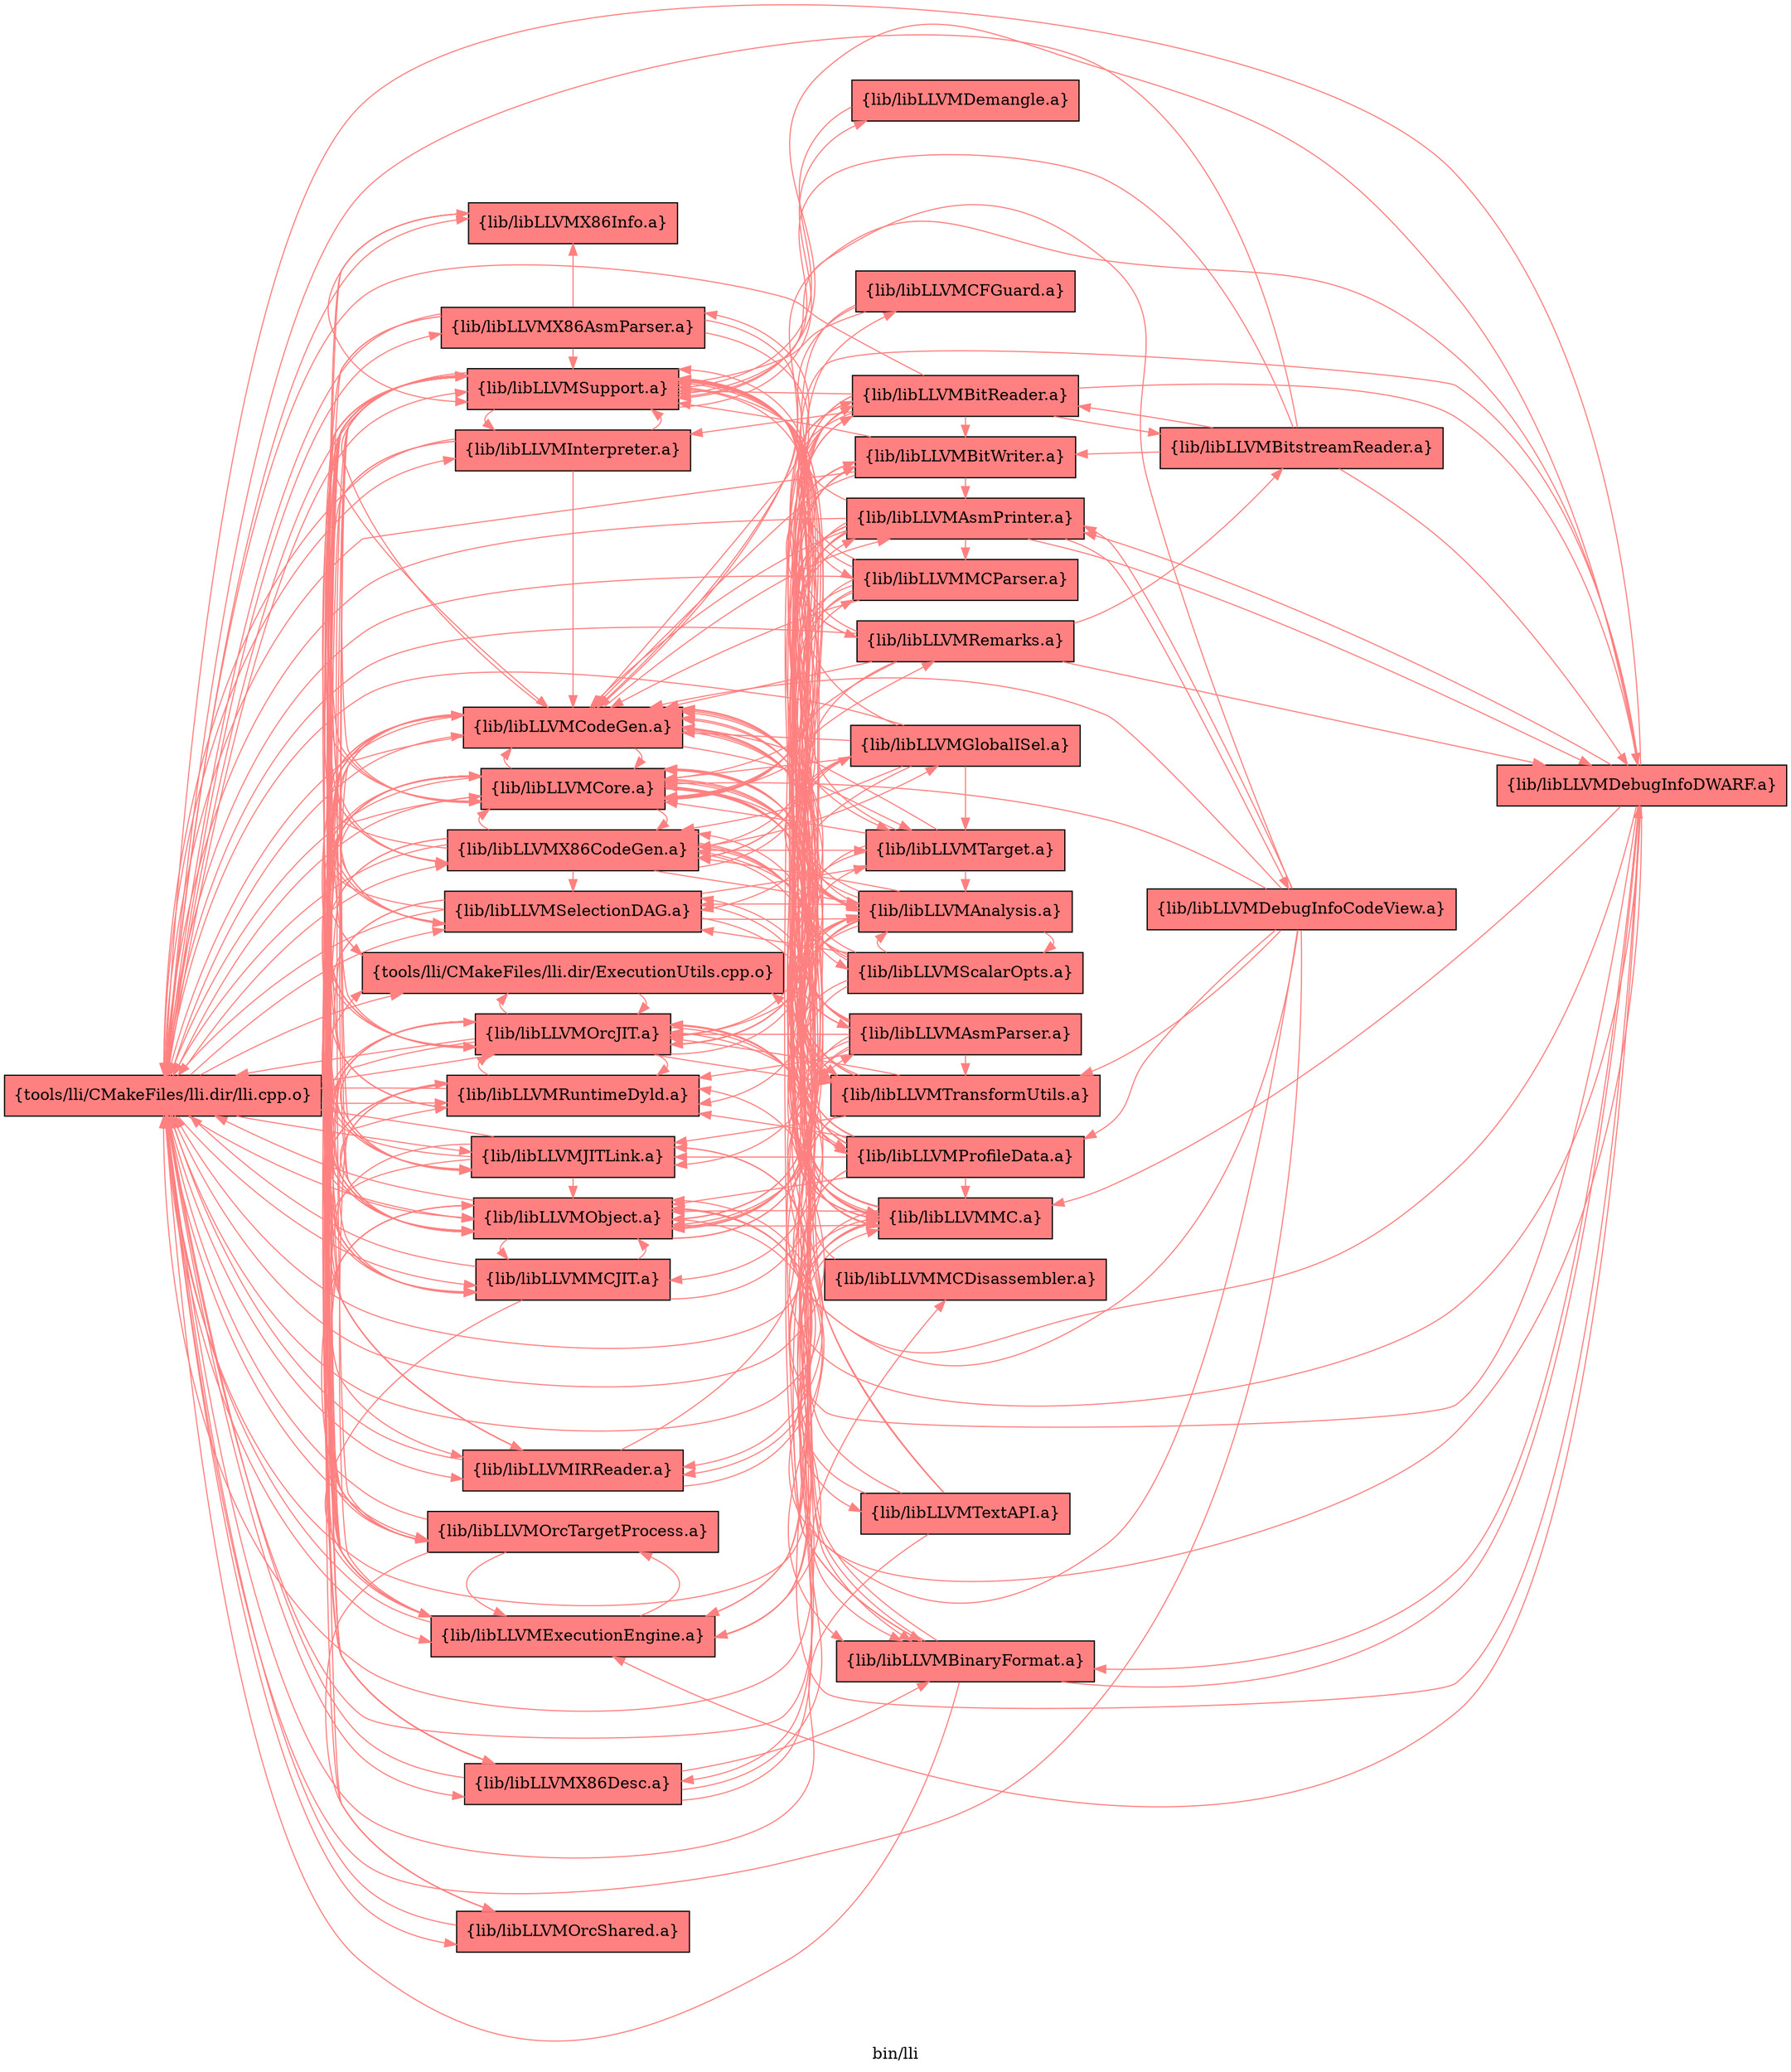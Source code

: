 digraph "bin/lli" {
	label="bin/lli";
	rankdir="LR"
	{ rank=same; Node0x5651e73148c8;  }
	{ rank=same; Node0x5651e731d7e8; Node0x5651e731e6e8; Node0x5651e731ebe8; Node0x5651e73254e8; Node0x5651e731dce8; Node0x5651e731e1e8; Node0x5651e73272e8; Node0x5651e7326e38; Node0x5651e73264d8; Node0x5651e7325ee8; Node0x5651e7325a38; Node0x5651e7325218; Node0x5651e7324638; Node0x5651e73240e8; Node0x5651e7328af8; Node0x5651e7309e28; Node0x5651e730a378; Node0x5651e730a828; Node0x5651e730b228;  }
	{ rank=same; Node0x5651e73268e8; Node0x5651e7324138; Node0x5651e73285a8; Node0x5651e7328058; Node0x5651e731d518; Node0x5651e7325538; Node0x5651e731b498; Node0x5651e73075d8; Node0x5651e7326e88; Node0x5651e731bb78; Node0x5651e7326118; Node0x5651e7321a78; Node0x5651e730b548; Node0x5651e7325bc8; Node0x5651e73083e8; Node0x5651e731c258; Node0x5651e7327888; Node0x5651e730ba98;  }

	Node0x5651e73148c8 [shape=record,shape=box,style=filled,fillcolor="1.000000 0.5 1",group=1,label="{tools/lli/CMakeFiles/lli.dir/lli.cpp.o}"];
	Node0x5651e73148c8 -> Node0x5651e731d7e8[color="1.000000 0.5 1"];
	Node0x5651e73148c8 -> Node0x5651e731e6e8[color="1.000000 0.5 1"];
	Node0x5651e73148c8 -> Node0x5651e731ebe8[color="1.000000 0.5 1"];
	Node0x5651e73148c8 -> Node0x5651e73254e8[color="1.000000 0.5 1"];
	Node0x5651e73148c8 -> Node0x5651e731dce8[color="1.000000 0.5 1"];
	Node0x5651e73148c8 -> Node0x5651e731e1e8[color="1.000000 0.5 1"];
	Node0x5651e73148c8 -> Node0x5651e73272e8[color="1.000000 0.5 1"];
	Node0x5651e73148c8 -> Node0x5651e7326e38[color="1.000000 0.5 1"];
	Node0x5651e73148c8 -> Node0x5651e73264d8[color="1.000000 0.5 1"];
	Node0x5651e73148c8 -> Node0x5651e7325ee8[color="1.000000 0.5 1"];
	Node0x5651e73148c8 -> Node0x5651e7325a38[color="1.000000 0.5 1"];
	Node0x5651e73148c8 -> Node0x5651e7325218[color="1.000000 0.5 1"];
	Node0x5651e73148c8 -> Node0x5651e7324638[color="1.000000 0.5 1"];
	Node0x5651e73148c8 -> Node0x5651e73240e8[color="1.000000 0.5 1"];
	Node0x5651e73148c8 -> Node0x5651e7328af8[color="1.000000 0.5 1"];
	Node0x5651e73148c8 -> Node0x5651e7309e28[color="1.000000 0.5 1"];
	Node0x5651e73148c8 -> Node0x5651e730a378[color="1.000000 0.5 1"];
	Node0x5651e73148c8 -> Node0x5651e730a828[color="1.000000 0.5 1"];
	Node0x5651e73148c8 -> Node0x5651e730b228[color="1.000000 0.5 1"];
	Node0x5651e731d7e8 [shape=record,shape=box,style=filled,fillcolor="1.000000 0.5 1",group=1,label="{tools/lli/CMakeFiles/lli.dir/ExecutionUtils.cpp.o}"];
	Node0x5651e731d7e8 -> Node0x5651e73254e8[color="1.000000 0.5 1"];
	Node0x5651e731d7e8 -> Node0x5651e7328af8[color="1.000000 0.5 1"];
	Node0x5651e731e6e8 [shape=record,shape=box,style=filled,fillcolor="1.000000 0.5 1",group=1,label="{lib/libLLVMCodeGen.a}"];
	Node0x5651e731e6e8 -> Node0x5651e7328af8[color="1.000000 0.5 1"];
	Node0x5651e731e6e8 -> Node0x5651e73148c8[color="1.000000 0.5 1"];
	Node0x5651e731e6e8 -> Node0x5651e731ebe8[color="1.000000 0.5 1"];
	Node0x5651e731e6e8 -> Node0x5651e73268e8[color="1.000000 0.5 1"];
	Node0x5651e731e6e8 -> Node0x5651e7324138[color="1.000000 0.5 1"];
	Node0x5651e731e6e8 -> Node0x5651e73285a8[color="1.000000 0.5 1"];
	Node0x5651e731e6e8 -> Node0x5651e7328058[color="1.000000 0.5 1"];
	Node0x5651e731e6e8 -> Node0x5651e731d518[color="1.000000 0.5 1"];
	Node0x5651e731e6e8 -> Node0x5651e73240e8[color="1.000000 0.5 1"];
	Node0x5651e731e6e8 -> Node0x5651e7309e28[color="1.000000 0.5 1"];
	Node0x5651e731e6e8 -> Node0x5651e7325ee8[color="1.000000 0.5 1"];
	Node0x5651e731e6e8 -> Node0x5651e7325538[color="1.000000 0.5 1"];
	Node0x5651e731e6e8 -> Node0x5651e731b498[color="1.000000 0.5 1"];
	Node0x5651e731ebe8 [shape=record,shape=box,style=filled,fillcolor="1.000000 0.5 1",group=1,label="{lib/libLLVMCore.a}"];
	Node0x5651e731ebe8 -> Node0x5651e73148c8[color="1.000000 0.5 1"];
	Node0x5651e731ebe8 -> Node0x5651e731e6e8[color="1.000000 0.5 1"];
	Node0x5651e731ebe8 -> Node0x5651e7328af8[color="1.000000 0.5 1"];
	Node0x5651e731ebe8 -> Node0x5651e73075d8[color="1.000000 0.5 1"];
	Node0x5651e731ebe8 -> Node0x5651e7326e88[color="1.000000 0.5 1"];
	Node0x5651e731ebe8 -> Node0x5651e731d7e8[color="1.000000 0.5 1"];
	Node0x5651e731ebe8 -> Node0x5651e73268e8[color="1.000000 0.5 1"];
	Node0x5651e731ebe8 -> Node0x5651e73240e8[color="1.000000 0.5 1"];
	Node0x5651e731ebe8 -> Node0x5651e7328058[color="1.000000 0.5 1"];
	Node0x5651e731ebe8 -> Node0x5651e7309e28[color="1.000000 0.5 1"];
	Node0x5651e73254e8 [shape=record,shape=box,style=filled,fillcolor="1.000000 0.5 1",group=1,label="{lib/libLLVMOrcJIT.a}"];
	Node0x5651e73254e8 -> Node0x5651e73148c8[color="1.000000 0.5 1"];
	Node0x5651e73254e8 -> Node0x5651e731ebe8[color="1.000000 0.5 1"];
	Node0x5651e73254e8 -> Node0x5651e731e6e8[color="1.000000 0.5 1"];
	Node0x5651e73254e8 -> Node0x5651e731dce8[color="1.000000 0.5 1"];
	Node0x5651e73254e8 -> Node0x5651e7325ee8[color="1.000000 0.5 1"];
	Node0x5651e73254e8 -> Node0x5651e7328af8[color="1.000000 0.5 1"];
	Node0x5651e73254e8 -> Node0x5651e73264d8[color="1.000000 0.5 1"];
	Node0x5651e73254e8 -> Node0x5651e731d7e8[color="1.000000 0.5 1"];
	Node0x5651e73254e8 -> Node0x5651e7325a38[color="1.000000 0.5 1"];
	Node0x5651e73254e8 -> Node0x5651e73268e8[color="1.000000 0.5 1"];
	Node0x5651e73254e8 -> Node0x5651e7328058[color="1.000000 0.5 1"];
	Node0x5651e73254e8 -> Node0x5651e7324638[color="1.000000 0.5 1"];
	Node0x5651e73254e8 -> Node0x5651e7326e38[color="1.000000 0.5 1"];
	Node0x5651e73254e8 -> Node0x5651e7325218[color="1.000000 0.5 1"];
	Node0x5651e73254e8 -> Node0x5651e731e1e8[color="1.000000 0.5 1"];
	Node0x5651e73254e8 -> Node0x5651e731bb78[color="1.000000 0.5 1"];
	Node0x5651e73254e8 -> Node0x5651e7326118[color="1.000000 0.5 1"];
	Node0x5651e731dce8 [shape=record,shape=box,style=filled,fillcolor="1.000000 0.5 1",group=1,label="{lib/libLLVMExecutionEngine.a}"];
	Node0x5651e731dce8 -> Node0x5651e73148c8[color="1.000000 0.5 1"];
	Node0x5651e731dce8 -> Node0x5651e731ebe8[color="1.000000 0.5 1"];
	Node0x5651e731dce8 -> Node0x5651e731e6e8[color="1.000000 0.5 1"];
	Node0x5651e731dce8 -> Node0x5651e73268e8[color="1.000000 0.5 1"];
	Node0x5651e731dce8 -> Node0x5651e7328af8[color="1.000000 0.5 1"];
	Node0x5651e731dce8 -> Node0x5651e7325ee8[color="1.000000 0.5 1"];
	Node0x5651e731dce8 -> Node0x5651e7325218[color="1.000000 0.5 1"];
	Node0x5651e731dce8 -> Node0x5651e7324638[color="1.000000 0.5 1"];
	Node0x5651e731e1e8 [shape=record,shape=box,style=filled,fillcolor="1.000000 0.5 1",group=1,label="{lib/libLLVMIRReader.a}"];
	Node0x5651e731e1e8 -> Node0x5651e73148c8[color="1.000000 0.5 1"];
	Node0x5651e731e1e8 -> Node0x5651e731e6e8[color="1.000000 0.5 1"];
	Node0x5651e731e1e8 -> Node0x5651e731ebe8[color="1.000000 0.5 1"];
	Node0x5651e731e1e8 -> Node0x5651e7328af8[color="1.000000 0.5 1"];
	Node0x5651e731e1e8 -> Node0x5651e7321a78[color="1.000000 0.5 1"];
	Node0x5651e731e1e8 -> Node0x5651e7326118[color="1.000000 0.5 1"];
	Node0x5651e73272e8 [shape=record,shape=box,style=filled,fillcolor="1.000000 0.5 1",group=1,label="{lib/libLLVMInterpreter.a}"];
	Node0x5651e73272e8 -> Node0x5651e73148c8[color="1.000000 0.5 1"];
	Node0x5651e73272e8 -> Node0x5651e731ebe8[color="1.000000 0.5 1"];
	Node0x5651e73272e8 -> Node0x5651e731dce8[color="1.000000 0.5 1"];
	Node0x5651e73272e8 -> Node0x5651e7328af8[color="1.000000 0.5 1"];
	Node0x5651e73272e8 -> Node0x5651e731e6e8[color="1.000000 0.5 1"];
	Node0x5651e7326e38 [shape=record,shape=box,style=filled,fillcolor="1.000000 0.5 1",group=1,label="{lib/libLLVMJITLink.a}"];
	Node0x5651e7326e38 -> Node0x5651e73148c8[color="1.000000 0.5 1"];
	Node0x5651e7326e38 -> Node0x5651e7328af8[color="1.000000 0.5 1"];
	Node0x5651e7326e38 -> Node0x5651e731d7e8[color="1.000000 0.5 1"];
	Node0x5651e7326e38 -> Node0x5651e731e6e8[color="1.000000 0.5 1"];
	Node0x5651e7326e38 -> Node0x5651e73254e8[color="1.000000 0.5 1"];
	Node0x5651e7326e38 -> Node0x5651e7325ee8[color="1.000000 0.5 1"];
	Node0x5651e7326e38 -> Node0x5651e7325218[color="1.000000 0.5 1"];
	Node0x5651e7326e38 -> Node0x5651e73075d8[color="1.000000 0.5 1"];
	Node0x5651e7326e38 -> Node0x5651e73264d8[color="1.000000 0.5 1"];
	Node0x5651e73264d8 [shape=record,shape=box,style=filled,fillcolor="1.000000 0.5 1",group=1,label="{lib/libLLVMMCJIT.a}"];
	Node0x5651e73264d8 -> Node0x5651e73148c8[color="1.000000 0.5 1"];
	Node0x5651e73264d8 -> Node0x5651e731ebe8[color="1.000000 0.5 1"];
	Node0x5651e73264d8 -> Node0x5651e731dce8[color="1.000000 0.5 1"];
	Node0x5651e73264d8 -> Node0x5651e7325ee8[color="1.000000 0.5 1"];
	Node0x5651e73264d8 -> Node0x5651e7324638[color="1.000000 0.5 1"];
	Node0x5651e73264d8 -> Node0x5651e7328af8[color="1.000000 0.5 1"];
	Node0x5651e73264d8 -> Node0x5651e73285a8[color="1.000000 0.5 1"];
	Node0x5651e7325ee8 [shape=record,shape=box,style=filled,fillcolor="1.000000 0.5 1",group=1,label="{lib/libLLVMObject.a}"];
	Node0x5651e7325ee8 -> Node0x5651e73148c8[color="1.000000 0.5 1"];
	Node0x5651e7325ee8 -> Node0x5651e73264d8[color="1.000000 0.5 1"];
	Node0x5651e7325ee8 -> Node0x5651e7328af8[color="1.000000 0.5 1"];
	Node0x5651e7325ee8 -> Node0x5651e73075d8[color="1.000000 0.5 1"];
	Node0x5651e7325ee8 -> Node0x5651e731e6e8[color="1.000000 0.5 1"];
	Node0x5651e7325ee8 -> Node0x5651e731ebe8[color="1.000000 0.5 1"];
	Node0x5651e7325ee8 -> Node0x5651e73268e8[color="1.000000 0.5 1"];
	Node0x5651e7325ee8 -> Node0x5651e731e1e8[color="1.000000 0.5 1"];
	Node0x5651e7325ee8 -> Node0x5651e7326118[color="1.000000 0.5 1"];
	Node0x5651e7325ee8 -> Node0x5651e730b548[color="1.000000 0.5 1"];
	Node0x5651e7325ee8 -> Node0x5651e7325bc8[color="1.000000 0.5 1"];
	Node0x5651e7325ee8 -> Node0x5651e7324638[color="1.000000 0.5 1"];
	Node0x5651e7325a38 [shape=record,shape=box,style=filled,fillcolor="1.000000 0.5 1",group=1,label="{lib/libLLVMOrcShared.a}"];
	Node0x5651e7325a38 -> Node0x5651e73148c8[color="1.000000 0.5 1"];
	Node0x5651e7325a38 -> Node0x5651e7328af8[color="1.000000 0.5 1"];
	Node0x5651e7325218 [shape=record,shape=box,style=filled,fillcolor="1.000000 0.5 1",group=1,label="{lib/libLLVMOrcTargetProcess.a}"];
	Node0x5651e7325218 -> Node0x5651e7325ee8[color="1.000000 0.5 1"];
	Node0x5651e7325218 -> Node0x5651e7325a38[color="1.000000 0.5 1"];
	Node0x5651e7325218 -> Node0x5651e7328af8[color="1.000000 0.5 1"];
	Node0x5651e7325218 -> Node0x5651e73148c8[color="1.000000 0.5 1"];
	Node0x5651e7325218 -> Node0x5651e731e6e8[color="1.000000 0.5 1"];
	Node0x5651e7325218 -> Node0x5651e731dce8[color="1.000000 0.5 1"];
	Node0x5651e7324638 [shape=record,shape=box,style=filled,fillcolor="1.000000 0.5 1",group=1,label="{lib/libLLVMRuntimeDyld.a}"];
	Node0x5651e7324638 -> Node0x5651e73148c8[color="1.000000 0.5 1"];
	Node0x5651e7324638 -> Node0x5651e73254e8[color="1.000000 0.5 1"];
	Node0x5651e7324638 -> Node0x5651e731ebe8[color="1.000000 0.5 1"];
	Node0x5651e7324638 -> Node0x5651e73264d8[color="1.000000 0.5 1"];
	Node0x5651e7324638 -> Node0x5651e7325ee8[color="1.000000 0.5 1"];
	Node0x5651e7324638 -> Node0x5651e7328af8[color="1.000000 0.5 1"];
	Node0x5651e7324638 -> Node0x5651e731dce8[color="1.000000 0.5 1"];
	Node0x5651e7324638 -> Node0x5651e731e6e8[color="1.000000 0.5 1"];
	Node0x5651e73240e8 [shape=record,shape=box,style=filled,fillcolor="1.000000 0.5 1",group=1,label="{lib/libLLVMSelectionDAG.a}"];
	Node0x5651e73240e8 -> Node0x5651e731e6e8[color="1.000000 0.5 1"];
	Node0x5651e73240e8 -> Node0x5651e7328af8[color="1.000000 0.5 1"];
	Node0x5651e73240e8 -> Node0x5651e731ebe8[color="1.000000 0.5 1"];
	Node0x5651e73240e8 -> Node0x5651e73268e8[color="1.000000 0.5 1"];
	Node0x5651e73240e8 -> Node0x5651e73148c8[color="1.000000 0.5 1"];
	Node0x5651e73240e8 -> Node0x5651e7328058[color="1.000000 0.5 1"];
	Node0x5651e73240e8 -> Node0x5651e7324138[color="1.000000 0.5 1"];
	Node0x5651e73240e8 -> Node0x5651e731dce8[color="1.000000 0.5 1"];
	Node0x5651e73240e8 -> Node0x5651e73285a8[color="1.000000 0.5 1"];
	Node0x5651e73240e8 -> Node0x5651e7325ee8[color="1.000000 0.5 1"];
	Node0x5651e7328af8 [shape=record,shape=box,style=filled,fillcolor="1.000000 0.5 1",group=1,label="{lib/libLLVMSupport.a}"];
	Node0x5651e7328af8 -> Node0x5651e73148c8[color="1.000000 0.5 1"];
	Node0x5651e7328af8 -> Node0x5651e731ebe8[color="1.000000 0.5 1"];
	Node0x5651e7328af8 -> Node0x5651e731e6e8[color="1.000000 0.5 1"];
	Node0x5651e7328af8 -> Node0x5651e7325ee8[color="1.000000 0.5 1"];
	Node0x5651e7328af8 -> Node0x5651e73254e8[color="1.000000 0.5 1"];
	Node0x5651e7328af8 -> Node0x5651e73268e8[color="1.000000 0.5 1"];
	Node0x5651e7328af8 -> Node0x5651e7326e38[color="1.000000 0.5 1"];
	Node0x5651e7328af8 -> Node0x5651e73272e8[color="1.000000 0.5 1"];
	Node0x5651e7328af8 -> Node0x5651e7325218[color="1.000000 0.5 1"];
	Node0x5651e7328af8 -> Node0x5651e73083e8[color="1.000000 0.5 1"];
	Node0x5651e7309e28 [shape=record,shape=box,style=filled,fillcolor="1.000000 0.5 1",group=1,label="{lib/libLLVMX86CodeGen.a}"];
	Node0x5651e7309e28 -> Node0x5651e731e6e8[color="1.000000 0.5 1"];
	Node0x5651e7309e28 -> Node0x5651e731ebe8[color="1.000000 0.5 1"];
	Node0x5651e7309e28 -> Node0x5651e73268e8[color="1.000000 0.5 1"];
	Node0x5651e7309e28 -> Node0x5651e7328af8[color="1.000000 0.5 1"];
	Node0x5651e7309e28 -> Node0x5651e730a828[color="1.000000 0.5 1"];
	Node0x5651e7309e28 -> Node0x5651e730b228[color="1.000000 0.5 1"];
	Node0x5651e7309e28 -> Node0x5651e731b498[color="1.000000 0.5 1"];
	Node0x5651e7309e28 -> Node0x5651e73148c8[color="1.000000 0.5 1"];
	Node0x5651e7309e28 -> Node0x5651e73240e8[color="1.000000 0.5 1"];
	Node0x5651e7309e28 -> Node0x5651e73285a8[color="1.000000 0.5 1"];
	Node0x5651e7309e28 -> Node0x5651e7324138[color="1.000000 0.5 1"];
	Node0x5651e7309e28 -> Node0x5651e731c258[color="1.000000 0.5 1"];
	Node0x5651e7309e28 -> Node0x5651e7327888[color="1.000000 0.5 1"];
	Node0x5651e7309e28 -> Node0x5651e7328058[color="1.000000 0.5 1"];
	Node0x5651e7309e28 -> Node0x5651e7325538[color="1.000000 0.5 1"];
	Node0x5651e7309e28 -> Node0x5651e73254e8[color="1.000000 0.5 1"];
	Node0x5651e730a378 [shape=record,shape=box,style=filled,fillcolor="1.000000 0.5 1",group=1,label="{lib/libLLVMX86AsmParser.a}"];
	Node0x5651e730a378 -> Node0x5651e73148c8[color="1.000000 0.5 1"];
	Node0x5651e730a378 -> Node0x5651e73268e8[color="1.000000 0.5 1"];
	Node0x5651e730a378 -> Node0x5651e7325ee8[color="1.000000 0.5 1"];
	Node0x5651e730a378 -> Node0x5651e7328af8[color="1.000000 0.5 1"];
	Node0x5651e730a378 -> Node0x5651e730a828[color="1.000000 0.5 1"];
	Node0x5651e730a378 -> Node0x5651e730b228[color="1.000000 0.5 1"];
	Node0x5651e730a378 -> Node0x5651e730b548[color="1.000000 0.5 1"];
	Node0x5651e730a828 [shape=record,shape=box,style=filled,fillcolor="1.000000 0.5 1",group=1,label="{lib/libLLVMX86Desc.a}"];
	Node0x5651e730a828 -> Node0x5651e73148c8[color="1.000000 0.5 1"];
	Node0x5651e730a828 -> Node0x5651e731e6e8[color="1.000000 0.5 1"];
	Node0x5651e730a828 -> Node0x5651e73268e8[color="1.000000 0.5 1"];
	Node0x5651e730a828 -> Node0x5651e7328af8[color="1.000000 0.5 1"];
	Node0x5651e730a828 -> Node0x5651e730b228[color="1.000000 0.5 1"];
	Node0x5651e730a828 -> Node0x5651e730ba98[color="1.000000 0.5 1"];
	Node0x5651e730a828 -> Node0x5651e731ebe8[color="1.000000 0.5 1"];
	Node0x5651e730a828 -> Node0x5651e73075d8[color="1.000000 0.5 1"];
	Node0x5651e730b228 [shape=record,shape=box,style=filled,fillcolor="1.000000 0.5 1",group=1,label="{lib/libLLVMX86Info.a}"];
	Node0x5651e730b228 -> Node0x5651e7328af8[color="1.000000 0.5 1"];
	Node0x5651e73268e8 [shape=record,shape=box,style=filled,fillcolor="1.000000 0.5 1",group=1,label="{lib/libLLVMMC.a}"];
	Node0x5651e73268e8 -> Node0x5651e73148c8[color="1.000000 0.5 1"];
	Node0x5651e73268e8 -> Node0x5651e731e6e8[color="1.000000 0.5 1"];
	Node0x5651e73268e8 -> Node0x5651e731ebe8[color="1.000000 0.5 1"];
	Node0x5651e73268e8 -> Node0x5651e731e1e8[color="1.000000 0.5 1"];
	Node0x5651e73268e8 -> Node0x5651e7328af8[color="1.000000 0.5 1"];
	Node0x5651e73268e8 -> Node0x5651e73075d8[color="1.000000 0.5 1"];
	Node0x5651e73268e8 -> Node0x5651e7325ee8[color="1.000000 0.5 1"];
	Node0x5651e73268e8 -> Node0x5651e730a828[color="1.000000 0.5 1"];
	Node0x5651e7324138 [shape=record,shape=box,style=filled,fillcolor="1.000000 0.5 1",group=1,label="{lib/libLLVMAnalysis.a}"];
	Node0x5651e7324138 -> Node0x5651e73148c8[color="1.000000 0.5 1"];
	Node0x5651e7324138 -> Node0x5651e731e6e8[color="1.000000 0.5 1"];
	Node0x5651e7324138 -> Node0x5651e731ebe8[color="1.000000 0.5 1"];
	Node0x5651e7324138 -> Node0x5651e7328af8[color="1.000000 0.5 1"];
	Node0x5651e7324138 -> Node0x5651e7328058[color="1.000000 0.5 1"];
	Node0x5651e7324138 -> Node0x5651e73240e8[color="1.000000 0.5 1"];
	Node0x5651e7324138 -> Node0x5651e731d518[color="1.000000 0.5 1"];
	Node0x5651e7324138 -> Node0x5651e73254e8[color="1.000000 0.5 1"];
	Node0x5651e7324138 -> Node0x5651e7309e28[color="1.000000 0.5 1"];
	Node0x5651e7324138 -> Node0x5651e7325ee8[color="1.000000 0.5 1"];
	Node0x5651e7324138 -> Node0x5651e7321a78[color="1.000000 0.5 1"];
	Node0x5651e7324138 -> Node0x5651e7325538[color="1.000000 0.5 1"];
	Node0x5651e7324138 -> Node0x5651e7326e38[color="1.000000 0.5 1"];
	Node0x5651e7324138 -> Node0x5651e731c258[color="1.000000 0.5 1"];
	Node0x5651e73285a8 [shape=record,shape=box,style=filled,fillcolor="1.000000 0.5 1",group=1,label="{lib/libLLVMTarget.a}"];
	Node0x5651e73285a8 -> Node0x5651e731ebe8[color="1.000000 0.5 1"];
	Node0x5651e73285a8 -> Node0x5651e731e6e8[color="1.000000 0.5 1"];
	Node0x5651e73285a8 -> Node0x5651e73268e8[color="1.000000 0.5 1"];
	Node0x5651e73285a8 -> Node0x5651e73264d8[color="1.000000 0.5 1"];
	Node0x5651e73285a8 -> Node0x5651e7328af8[color="1.000000 0.5 1"];
	Node0x5651e73285a8 -> Node0x5651e7324138[color="1.000000 0.5 1"];
	Node0x5651e7328058 [shape=record,shape=box,style=filled,fillcolor="1.000000 0.5 1",group=1,label="{lib/libLLVMTransformUtils.a}"];
	Node0x5651e7328058 -> Node0x5651e731ebe8[color="1.000000 0.5 1"];
	Node0x5651e7328058 -> Node0x5651e731e6e8[color="1.000000 0.5 1"];
	Node0x5651e7328058 -> Node0x5651e7328af8[color="1.000000 0.5 1"];
	Node0x5651e7328058 -> Node0x5651e7324138[color="1.000000 0.5 1"];
	Node0x5651e7328058 -> Node0x5651e73148c8[color="1.000000 0.5 1"];
	Node0x5651e7328058 -> Node0x5651e7326e38[color="1.000000 0.5 1"];
	Node0x5651e7328058 -> Node0x5651e73254e8[color="1.000000 0.5 1"];
	Node0x5651e7328058 -> Node0x5651e731dce8[color="1.000000 0.5 1"];
	Node0x5651e7328058 -> Node0x5651e73240e8[color="1.000000 0.5 1"];
	Node0x5651e731d518 [shape=record,shape=box,style=filled,fillcolor="1.000000 0.5 1",group=1,label="{lib/libLLVMScalarOpts.a}"];
	Node0x5651e731d518 -> Node0x5651e73148c8[color="1.000000 0.5 1"];
	Node0x5651e731d518 -> Node0x5651e731e6e8[color="1.000000 0.5 1"];
	Node0x5651e731d518 -> Node0x5651e731ebe8[color="1.000000 0.5 1"];
	Node0x5651e731d518 -> Node0x5651e7328af8[color="1.000000 0.5 1"];
	Node0x5651e731d518 -> Node0x5651e7328058[color="1.000000 0.5 1"];
	Node0x5651e731d518 -> Node0x5651e7324138[color="1.000000 0.5 1"];
	Node0x5651e731d518 -> Node0x5651e73240e8[color="1.000000 0.5 1"];
	Node0x5651e731d518 -> Node0x5651e7309e28[color="1.000000 0.5 1"];
	Node0x5651e73075d8 [shape=record,shape=box,style=filled,fillcolor="1.000000 0.5 1",group=1,label="{lib/libLLVMBinaryFormat.a}"];
	Node0x5651e73075d8 -> Node0x5651e7328af8[color="1.000000 0.5 1"];
	Node0x5651e73075d8 -> Node0x5651e731ebe8[color="1.000000 0.5 1"];
	Node0x5651e73075d8 -> Node0x5651e731a4f8[color="1.000000 0.5 1"];
	Node0x5651e73075d8 -> Node0x5651e73148c8[color="1.000000 0.5 1"];
	Node0x5651e7326e88 [shape=record,shape=box,style=filled,fillcolor="1.000000 0.5 1",group=1,label="{lib/libLLVMRemarks.a}"];
	Node0x5651e7326e88 -> Node0x5651e7328af8[color="1.000000 0.5 1"];
	Node0x5651e7326e88 -> Node0x5651e731a4f8[color="1.000000 0.5 1"];
	Node0x5651e7326e88 -> Node0x5651e73148c8[color="1.000000 0.5 1"];
	Node0x5651e7326e88 -> Node0x5651e731e6e8[color="1.000000 0.5 1"];
	Node0x5651e7326e88 -> Node0x5651e731bb78[color="1.000000 0.5 1"];
	Node0x5651e7326e88 -> Node0x5651e7325ee8[color="1.000000 0.5 1"];
	Node0x5651e7326e88 -> Node0x5651e731ebe8[color="1.000000 0.5 1"];
	Node0x5651e7326e88 -> Node0x5651e7326118[color="1.000000 0.5 1"];
	Node0x5651e7326e88 -> Node0x5651e7326938[color="1.000000 0.5 1"];
	Node0x5651e7321a78 [shape=record,shape=box,style=filled,fillcolor="1.000000 0.5 1",group=1,label="{lib/libLLVMAsmParser.a}"];
	Node0x5651e7321a78 -> Node0x5651e73148c8[color="1.000000 0.5 1"];
	Node0x5651e7321a78 -> Node0x5651e731e6e8[color="1.000000 0.5 1"];
	Node0x5651e7321a78 -> Node0x5651e731ebe8[color="1.000000 0.5 1"];
	Node0x5651e7321a78 -> Node0x5651e731e1e8[color="1.000000 0.5 1"];
	Node0x5651e7321a78 -> Node0x5651e7325ee8[color="1.000000 0.5 1"];
	Node0x5651e7321a78 -> Node0x5651e7328af8[color="1.000000 0.5 1"];
	Node0x5651e7321a78 -> Node0x5651e73254e8[color="1.000000 0.5 1"];
	Node0x5651e7321a78 -> Node0x5651e7324638[color="1.000000 0.5 1"];
	Node0x5651e7321a78 -> Node0x5651e7328058[color="1.000000 0.5 1"];
	Node0x5651e7321a78 -> Node0x5651e7309e28[color="1.000000 0.5 1"];
	Node0x5651e7321a78 -> Node0x5651e73075d8[color="1.000000 0.5 1"];
	Node0x5651e7326118 [shape=record,shape=box,style=filled,fillcolor="1.000000 0.5 1",group=1,label="{lib/libLLVMBitReader.a}"];
	Node0x5651e7326118 -> Node0x5651e73148c8[color="1.000000 0.5 1"];
	Node0x5651e7326118 -> Node0x5651e731e6e8[color="1.000000 0.5 1"];
	Node0x5651e7326118 -> Node0x5651e731ebe8[color="1.000000 0.5 1"];
	Node0x5651e7326118 -> Node0x5651e73254e8[color="1.000000 0.5 1"];
	Node0x5651e7326118 -> Node0x5651e731dce8[color="1.000000 0.5 1"];
	Node0x5651e7326118 -> Node0x5651e73272e8[color="1.000000 0.5 1"];
	Node0x5651e7326118 -> Node0x5651e7325ee8[color="1.000000 0.5 1"];
	Node0x5651e7326118 -> Node0x5651e7328af8[color="1.000000 0.5 1"];
	Node0x5651e7326118 -> Node0x5651e7309e28[color="1.000000 0.5 1"];
	Node0x5651e7326118 -> Node0x5651e7321a78[color="1.000000 0.5 1"];
	Node0x5651e7326118 -> Node0x5651e731a4f8[color="1.000000 0.5 1"];
	Node0x5651e7326118 -> Node0x5651e7324138[color="1.000000 0.5 1"];
	Node0x5651e7326118 -> Node0x5651e7326938[color="1.000000 0.5 1"];
	Node0x5651e7326118 -> Node0x5651e7324638[color="1.000000 0.5 1"];
	Node0x5651e7326118 -> Node0x5651e731bb78[color="1.000000 0.5 1"];
	Node0x5651e730b548 [shape=record,shape=box,style=filled,fillcolor="1.000000 0.5 1",group=1,label="{lib/libLLVMMCParser.a}"];
	Node0x5651e730b548 -> Node0x5651e73148c8[color="1.000000 0.5 1"];
	Node0x5651e730b548 -> Node0x5651e731e6e8[color="1.000000 0.5 1"];
	Node0x5651e730b548 -> Node0x5651e73254e8[color="1.000000 0.5 1"];
	Node0x5651e730b548 -> Node0x5651e73268e8[color="1.000000 0.5 1"];
	Node0x5651e730b548 -> Node0x5651e7325ee8[color="1.000000 0.5 1"];
	Node0x5651e730b548 -> Node0x5651e7328af8[color="1.000000 0.5 1"];
	Node0x5651e730b548 -> Node0x5651e730a378[color="1.000000 0.5 1"];
	Node0x5651e730b548 -> Node0x5651e731ebe8[color="1.000000 0.5 1"];
	Node0x5651e7325bc8 [shape=record,shape=box,style=filled,fillcolor="1.000000 0.5 1",group=1,label="{lib/libLLVMTextAPI.a}"];
	Node0x5651e7325bc8 -> Node0x5651e7328af8[color="1.000000 0.5 1"];
	Node0x5651e7325bc8 -> Node0x5651e73148c8[color="1.000000 0.5 1"];
	Node0x5651e7325bc8 -> Node0x5651e731e6e8[color="1.000000 0.5 1"];
	Node0x5651e7325bc8 -> Node0x5651e7325ee8[color="1.000000 0.5 1"];
	Node0x5651e7325bc8 -> Node0x5651e73254e8[color="1.000000 0.5 1"];
	Node0x5651e731bb78 [shape=record,shape=box,style=filled,fillcolor="1.000000 0.5 1",group=1,label="{lib/libLLVMBitWriter.a}"];
	Node0x5651e731bb78 -> Node0x5651e73148c8[color="1.000000 0.5 1"];
	Node0x5651e731bb78 -> Node0x5651e731ebe8[color="1.000000 0.5 1"];
	Node0x5651e731bb78 -> Node0x5651e731e6e8[color="1.000000 0.5 1"];
	Node0x5651e731bb78 -> Node0x5651e73268e8[color="1.000000 0.5 1"];
	Node0x5651e731bb78 -> Node0x5651e7325ee8[color="1.000000 0.5 1"];
	Node0x5651e731bb78 -> Node0x5651e7328af8[color="1.000000 0.5 1"];
	Node0x5651e731bb78 -> Node0x5651e731b498[color="1.000000 0.5 1"];
	Node0x5651e731bb78 -> Node0x5651e7324138[color="1.000000 0.5 1"];
	Node0x5651e731bb78 -> Node0x5651e7328058[color="1.000000 0.5 1"];
	Node0x5651e731bb78 -> Node0x5651e7321a78[color="1.000000 0.5 1"];
	Node0x5651e731b498 [shape=record,shape=box,style=filled,fillcolor="1.000000 0.5 1",group=1,label="{lib/libLLVMAsmPrinter.a}"];
	Node0x5651e731b498 -> Node0x5651e73148c8[color="1.000000 0.5 1"];
	Node0x5651e731b498 -> Node0x5651e731e6e8[color="1.000000 0.5 1"];
	Node0x5651e731b498 -> Node0x5651e731ebe8[color="1.000000 0.5 1"];
	Node0x5651e731b498 -> Node0x5651e731dce8[color="1.000000 0.5 1"];
	Node0x5651e731b498 -> Node0x5651e73268e8[color="1.000000 0.5 1"];
	Node0x5651e731b498 -> Node0x5651e7325ee8[color="1.000000 0.5 1"];
	Node0x5651e731b498 -> Node0x5651e73254e8[color="1.000000 0.5 1"];
	Node0x5651e731b498 -> Node0x5651e7328af8[color="1.000000 0.5 1"];
	Node0x5651e731b498 -> Node0x5651e73285a8[color="1.000000 0.5 1"];
	Node0x5651e731b498 -> Node0x5651e7328058[color="1.000000 0.5 1"];
	Node0x5651e731b498 -> Node0x5651e7309e28[color="1.000000 0.5 1"];
	Node0x5651e731b498 -> Node0x5651e7324138[color="1.000000 0.5 1"];
	Node0x5651e731b498 -> Node0x5651e7326e88[color="1.000000 0.5 1"];
	Node0x5651e731b498 -> Node0x5651e73075d8[color="1.000000 0.5 1"];
	Node0x5651e731b498 -> Node0x5651e730b548[color="1.000000 0.5 1"];
	Node0x5651e731b498 -> Node0x5651e731a4f8[color="1.000000 0.5 1"];
	Node0x5651e731b498 -> Node0x5651e73079e8[color="1.000000 0.5 1"];
	Node0x5651e731c258 [shape=record,shape=box,style=filled,fillcolor="1.000000 0.5 1",group=1,label="{lib/libLLVMGlobalISel.a}"];
	Node0x5651e731c258 -> Node0x5651e731e6e8[color="1.000000 0.5 1"];
	Node0x5651e731c258 -> Node0x5651e731ebe8[color="1.000000 0.5 1"];
	Node0x5651e731c258 -> Node0x5651e7328af8[color="1.000000 0.5 1"];
	Node0x5651e731c258 -> Node0x5651e73240e8[color="1.000000 0.5 1"];
	Node0x5651e731c258 -> Node0x5651e7309e28[color="1.000000 0.5 1"];
	Node0x5651e731c258 -> Node0x5651e73148c8[color="1.000000 0.5 1"];
	Node0x5651e731c258 -> Node0x5651e73268e8[color="1.000000 0.5 1"];
	Node0x5651e731c258 -> Node0x5651e73285a8[color="1.000000 0.5 1"];
	Node0x5651e731c258 -> Node0x5651e7324138[color="1.000000 0.5 1"];
	Node0x5651e731c258 -> Node0x5651e7328058[color="1.000000 0.5 1"];
	Node0x5651e7327888 [shape=record,shape=box,style=filled,fillcolor="1.000000 0.5 1",group=1,label="{lib/libLLVMCFGuard.a}"];
	Node0x5651e7327888 -> Node0x5651e731e6e8[color="1.000000 0.5 1"];
	Node0x5651e7327888 -> Node0x5651e731ebe8[color="1.000000 0.5 1"];
	Node0x5651e7327888 -> Node0x5651e7328af8[color="1.000000 0.5 1"];
	Node0x5651e7325538 [shape=record,shape=box,style=filled,fillcolor="1.000000 0.5 1",group=1,label="{lib/libLLVMProfileData.a}"];
	Node0x5651e7325538 -> Node0x5651e73148c8[color="1.000000 0.5 1"];
	Node0x5651e7325538 -> Node0x5651e731ebe8[color="1.000000 0.5 1"];
	Node0x5651e7325538 -> Node0x5651e731e6e8[color="1.000000 0.5 1"];
	Node0x5651e7325538 -> Node0x5651e73268e8[color="1.000000 0.5 1"];
	Node0x5651e7325538 -> Node0x5651e7328af8[color="1.000000 0.5 1"];
	Node0x5651e7325538 -> Node0x5651e7324638[color="1.000000 0.5 1"];
	Node0x5651e7325538 -> Node0x5651e7324138[color="1.000000 0.5 1"];
	Node0x5651e7325538 -> Node0x5651e7309e28[color="1.000000 0.5 1"];
	Node0x5651e7325538 -> Node0x5651e7326e38[color="1.000000 0.5 1"];
	Node0x5651e7325538 -> Node0x5651e731dce8[color="1.000000 0.5 1"];
	Node0x5651e7325538 -> Node0x5651e7325ee8[color="1.000000 0.5 1"];
	Node0x5651e7325538 -> Node0x5651e73254e8[color="1.000000 0.5 1"];
	Node0x5651e730ba98 [shape=record,shape=box,style=filled,fillcolor="1.000000 0.5 1",group=1,label="{lib/libLLVMMCDisassembler.a}"];
	Node0x5651e730ba98 -> Node0x5651e7328af8[color="1.000000 0.5 1"];
	Node0x5651e731a4f8 [shape=record,shape=box,style=filled,fillcolor="1.000000 0.5 1",group=1,label="{lib/libLLVMDebugInfoDWARF.a}"];
	Node0x5651e731a4f8 -> Node0x5651e731e6e8[color="1.000000 0.5 1"];
	Node0x5651e731a4f8 -> Node0x5651e73268e8[color="1.000000 0.5 1"];
	Node0x5651e731a4f8 -> Node0x5651e7328af8[color="1.000000 0.5 1"];
	Node0x5651e731a4f8 -> Node0x5651e73075d8[color="1.000000 0.5 1"];
	Node0x5651e731a4f8 -> Node0x5651e73148c8[color="1.000000 0.5 1"];
	Node0x5651e731a4f8 -> Node0x5651e7325ee8[color="1.000000 0.5 1"];
	Node0x5651e731a4f8 -> Node0x5651e73254e8[color="1.000000 0.5 1"];
	Node0x5651e731a4f8 -> Node0x5651e7324638[color="1.000000 0.5 1"];
	Node0x5651e731a4f8 -> Node0x5651e731b498[color="1.000000 0.5 1"];
	Node0x5651e731a4f8 -> Node0x5651e731dce8[color="1.000000 0.5 1"];
	Node0x5651e731a4f8 -> Node0x5651e731ebe8[color="1.000000 0.5 1"];
	Node0x5651e731a4f8 -> Node0x5651e7326e38[color="1.000000 0.5 1"];
	Node0x5651e731a4f8 -> Node0x5651e731d7e8[color="1.000000 0.5 1"];
	Node0x5651e73079e8 [shape=record,shape=box,style=filled,fillcolor="1.000000 0.5 1",group=1,label="{lib/libLLVMDebugInfoCodeView.a}"];
	Node0x5651e73079e8 -> Node0x5651e73148c8[color="1.000000 0.5 1"];
	Node0x5651e73079e8 -> Node0x5651e7325ee8[color="1.000000 0.5 1"];
	Node0x5651e73079e8 -> Node0x5651e7328af8[color="1.000000 0.5 1"];
	Node0x5651e73079e8 -> Node0x5651e73254e8[color="1.000000 0.5 1"];
	Node0x5651e73079e8 -> Node0x5651e731b498[color="1.000000 0.5 1"];
	Node0x5651e73079e8 -> Node0x5651e731e6e8[color="1.000000 0.5 1"];
	Node0x5651e73079e8 -> Node0x5651e7328058[color="1.000000 0.5 1"];
	Node0x5651e73079e8 -> Node0x5651e7325538[color="1.000000 0.5 1"];
	Node0x5651e73079e8 -> Node0x5651e731ebe8[color="1.000000 0.5 1"];
	Node0x5651e7326938 [shape=record,shape=box,style=filled,fillcolor="1.000000 0.5 1",group=1,label="{lib/libLLVMBitstreamReader.a}"];
	Node0x5651e7326938 -> Node0x5651e73148c8[color="1.000000 0.5 1"];
	Node0x5651e7326938 -> Node0x5651e7328af8[color="1.000000 0.5 1"];
	Node0x5651e7326938 -> Node0x5651e731a4f8[color="1.000000 0.5 1"];
	Node0x5651e7326938 -> Node0x5651e731bb78[color="1.000000 0.5 1"];
	Node0x5651e7326938 -> Node0x5651e7326118[color="1.000000 0.5 1"];
	Node0x5651e73083e8 [shape=record,shape=box,style=filled,fillcolor="1.000000 0.5 1",group=1,label="{lib/libLLVMDemangle.a}"];
	Node0x5651e73083e8 -> Node0x5651e7328af8[color="1.000000 0.5 1"];
}
